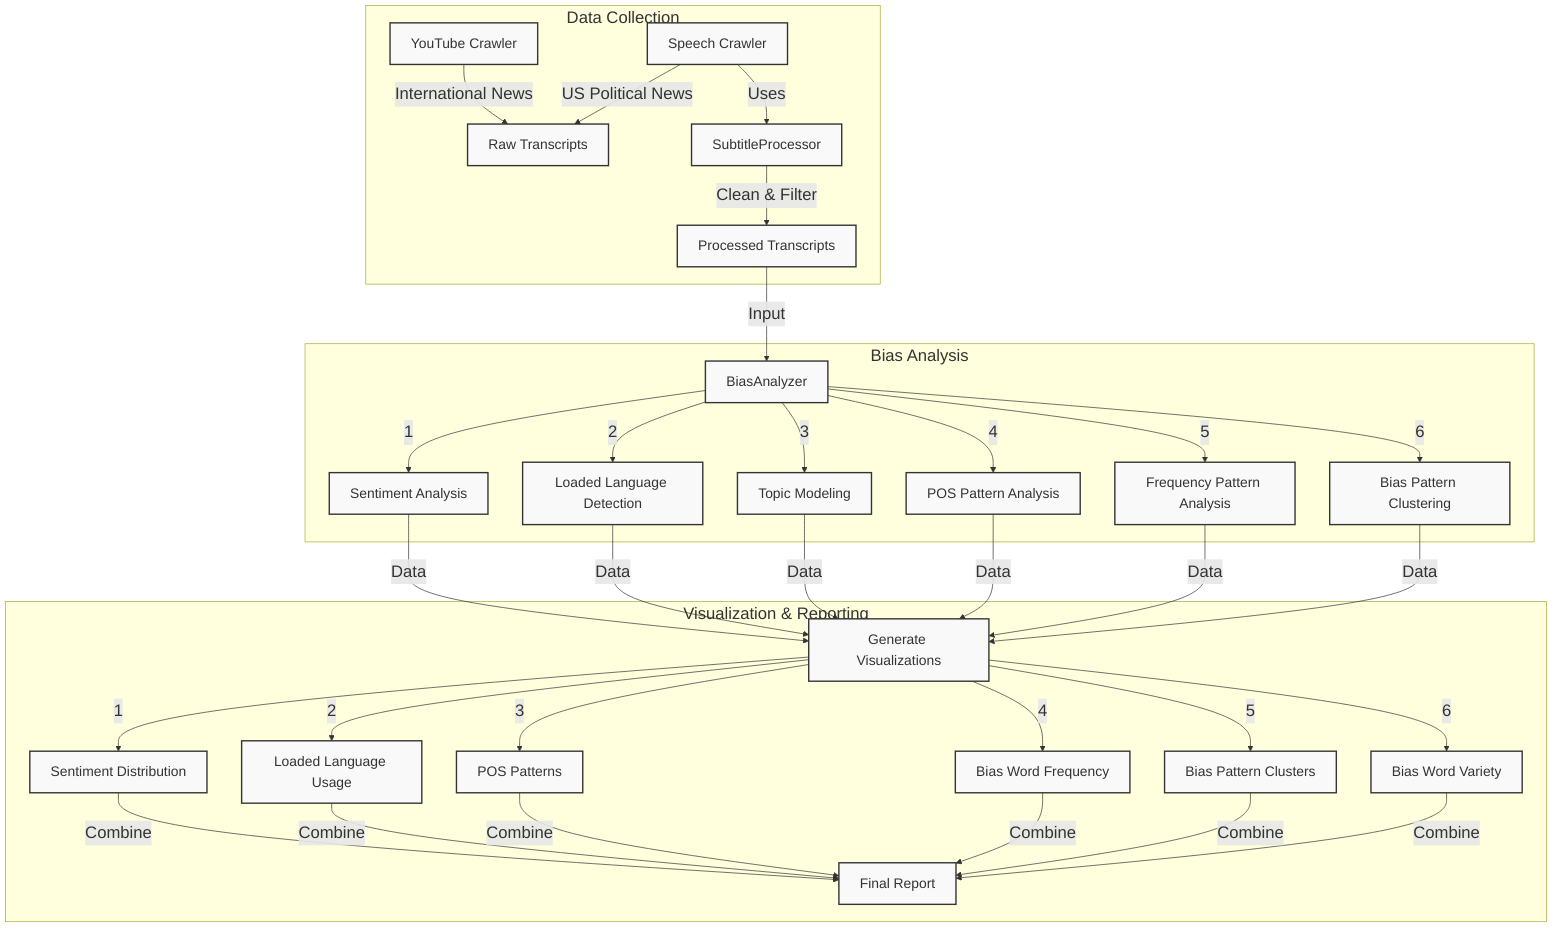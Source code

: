 %%{init: {'theme': 'default', 'themeVariables': { 'fontSize': '24px', 'fontFamily': 'arial', 'nodeSpacing': 60, 'rankSpacing': 60, 'labelHeight': 36 }}}%%
graph TD

%% Style definitions
classDef default font-size:20px,font-family:arial,fill:#f9f9f9,stroke:#333,stroke-width:2px;
classDef subgraphStyle fill:#e1f5fe,stroke:#01579b,stroke-width:2px,font-size:22px;
    subgraph Data Collection
        A[YouTube Crawler] -->|International News| B[Raw Transcripts]
        C[Speech Crawler] -->|US Political News| B
        C -->|Uses| D[SubtitleProcessor]
        D -->|Clean & Filter| E[Processed Transcripts]
    end

    subgraph Bias Analysis
        E -->|Input| F[BiasAnalyzer]
        F -->|1| G[Sentiment Analysis]
        F -->|2| H[Loaded Language Detection]
        F -->|3| I[Topic Modeling]
        F -->|4| J[POS Pattern Analysis]
        F -->|5| K[Frequency Pattern Analysis]
        F -->|6| L[Bias Pattern Clustering]
    end

    subgraph Visualization & Reporting
        G & H & I & J & K & L -->|Data| M[Generate Visualizations]
        M -->|1| N[Sentiment Distribution]
        M -->|2| O[Loaded Language Usage]
        M -->|3| P[POS Patterns]
        M -->|4| Q[Bias Word Frequency]
        M -->|5| R[Bias Pattern Clusters]
        M -->|6| S[Bias Word Variety]
        N & O & P & Q & R & S -->|Combine| T[Final Report]
    end